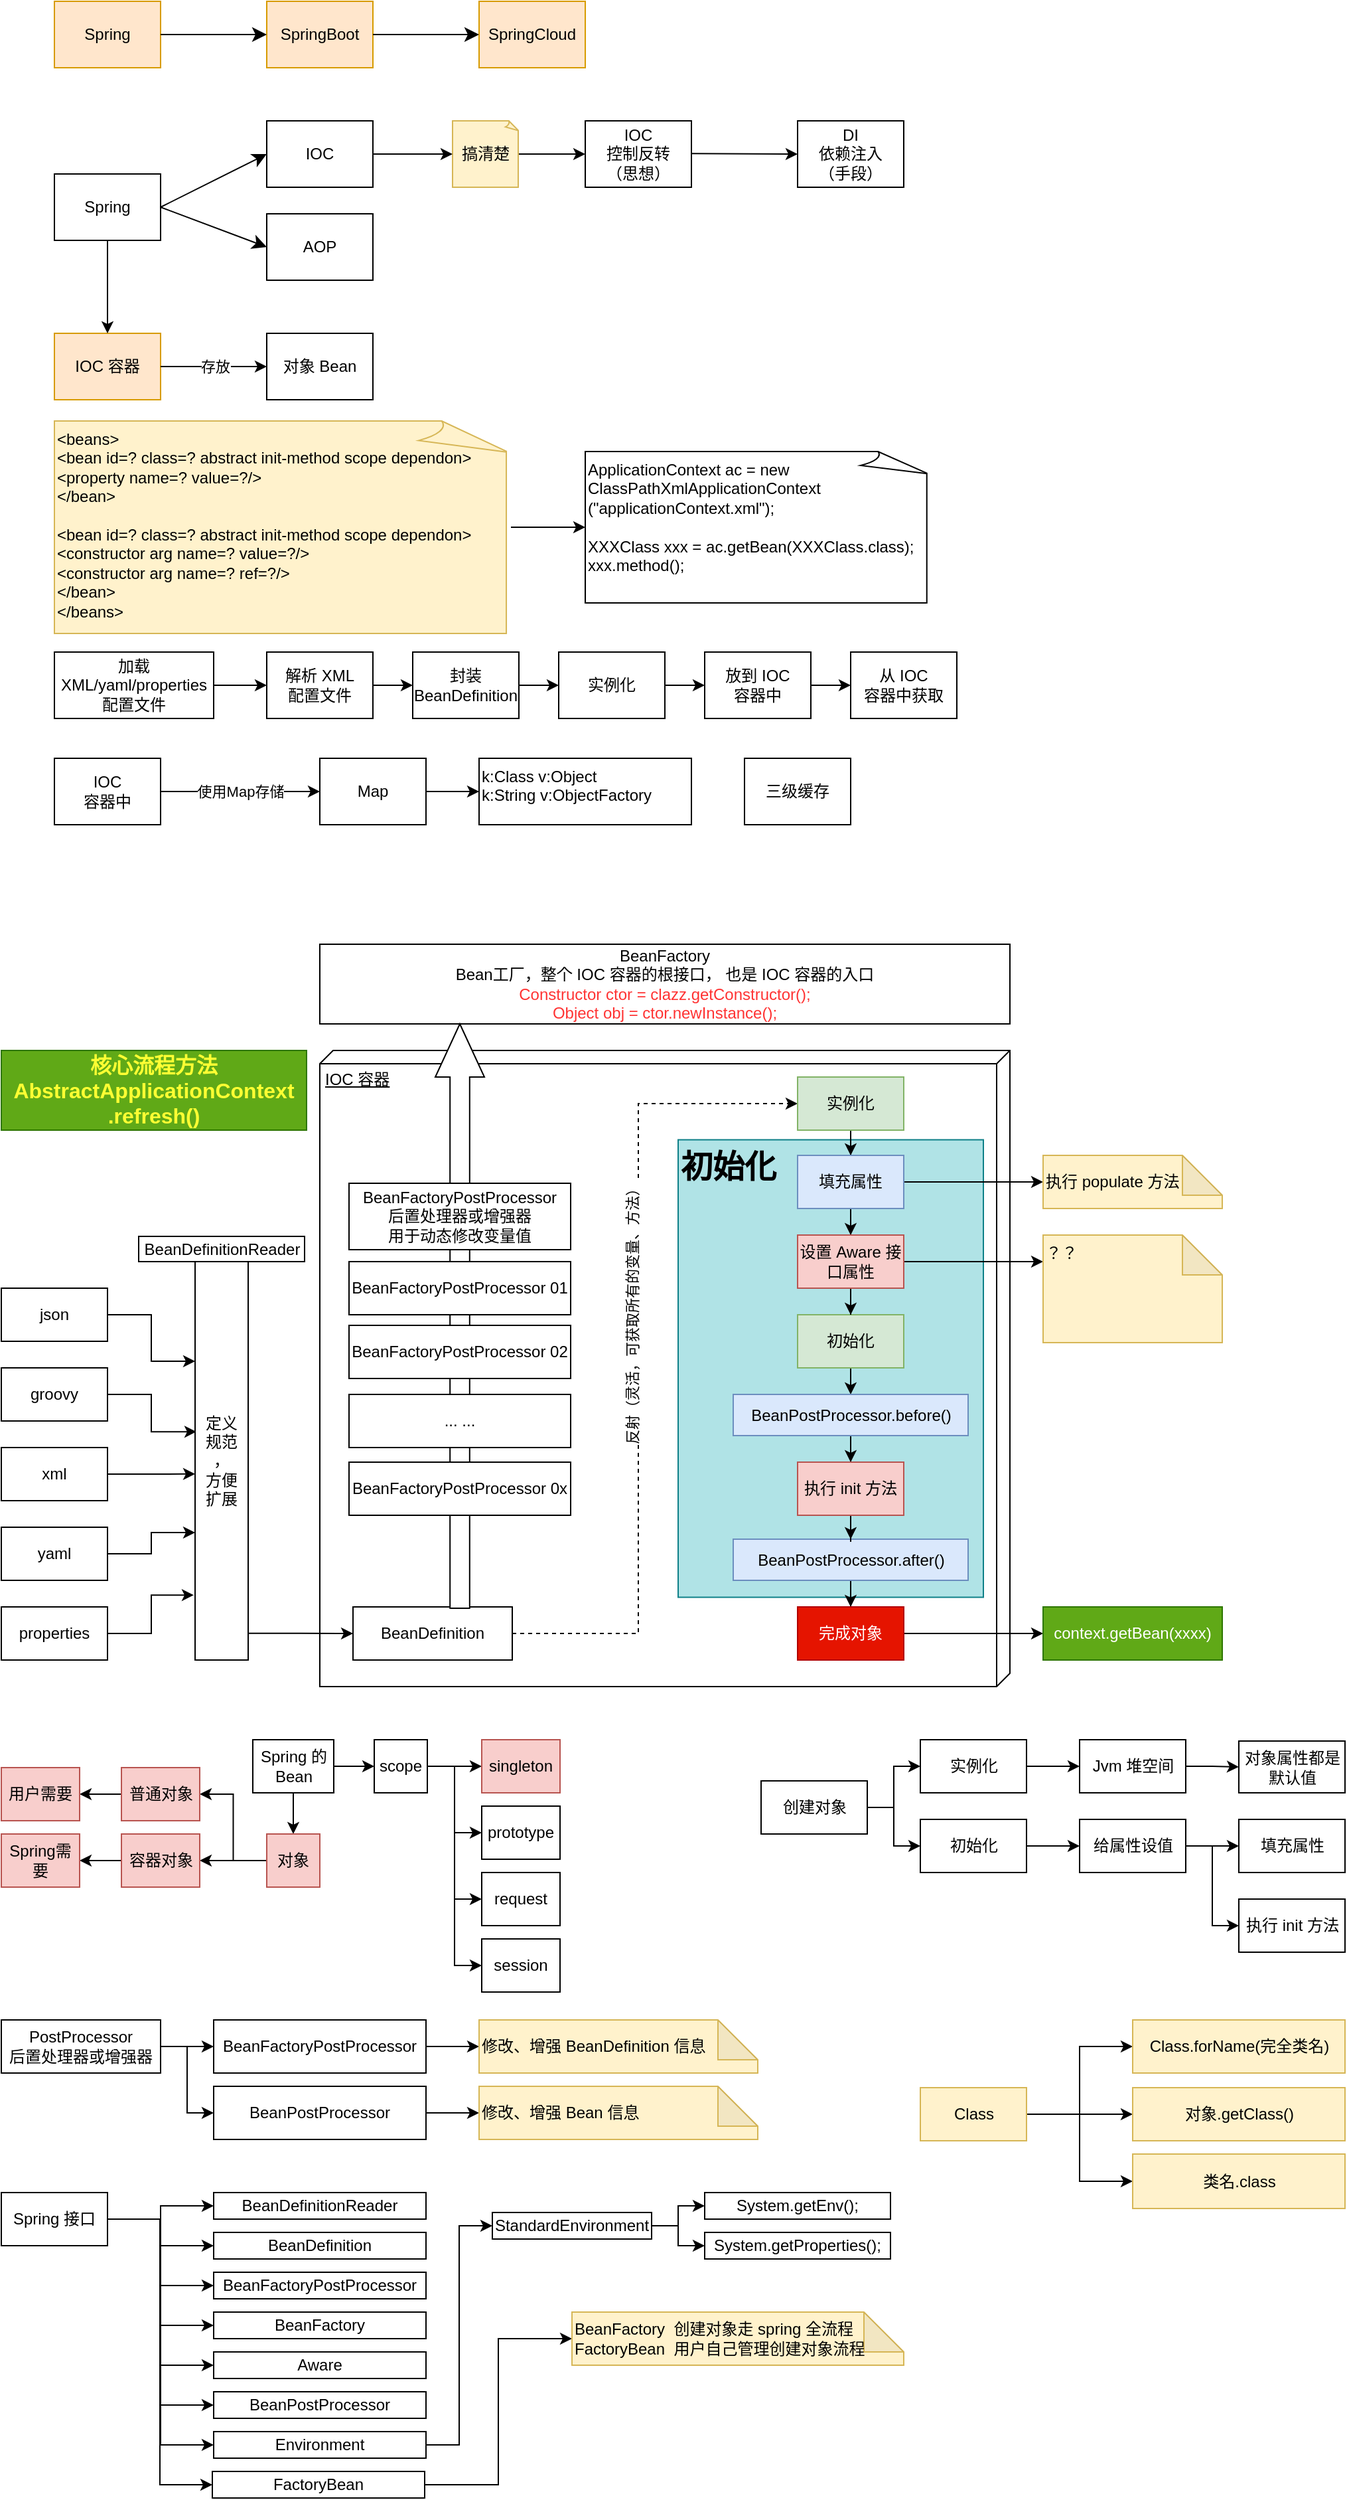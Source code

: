 <mxfile version="16.3.0" type="github">
  <diagram id="HKzlhbrPiAFsmXi92ig0" name="Page-1">
    <mxGraphModel dx="1422" dy="762" grid="1" gridSize="10" guides="1" tooltips="1" connect="1" arrows="1" fold="1" page="1" pageScale="1" pageWidth="2339" pageHeight="3300" math="0" shadow="0">
      <root>
        <mxCell id="0" />
        <mxCell id="1" parent="0" />
        <mxCell id="lsYUVaLgrjJjtuN-rIYH-25" value="IOC 容器" style="verticalAlign=top;align=left;spacingTop=8;spacingLeft=2;spacingRight=12;shape=cube;size=10;direction=south;fontStyle=4;html=1;" parent="1" vertex="1">
          <mxGeometry x="280" y="820" width="520" height="479" as="geometry" />
        </mxCell>
        <mxCell id="lsYUVaLgrjJjtuN-rIYH-116" value="&lt;font style=&quot;font-size: 24px&quot;&gt;&lt;b&gt;初始化&lt;/b&gt;&lt;/font&gt;" style="rounded=0;whiteSpace=wrap;html=1;fillColor=#b0e3e6;strokeColor=#0e8088;align=left;verticalAlign=top;" parent="1" vertex="1">
          <mxGeometry x="550" y="887.25" width="230" height="344.5" as="geometry" />
        </mxCell>
        <mxCell id="RXfSzlfH4fdoTzMu0uOB-1" value="Spring" style="rounded=0;whiteSpace=wrap;html=1;fillColor=#ffe6cc;strokeColor=#d79b00;" parent="1" vertex="1">
          <mxGeometry x="80" y="30" width="80" height="50" as="geometry" />
        </mxCell>
        <mxCell id="RXfSzlfH4fdoTzMu0uOB-2" value="SpringBoot" style="rounded=0;whiteSpace=wrap;html=1;fillColor=#ffe6cc;strokeColor=#d79b00;" parent="1" vertex="1">
          <mxGeometry x="240" y="30" width="80" height="50" as="geometry" />
        </mxCell>
        <mxCell id="RXfSzlfH4fdoTzMu0uOB-3" value="SpringCloud" style="rounded=0;whiteSpace=wrap;html=1;fillColor=#ffe6cc;strokeColor=#d79b00;" parent="1" vertex="1">
          <mxGeometry x="400" y="30" width="80" height="50" as="geometry" />
        </mxCell>
        <mxCell id="RXfSzlfH4fdoTzMu0uOB-5" value="" style="endArrow=classic;startArrow=none;endFill=1;startFill=0;endSize=8;html=1;verticalAlign=bottom;labelBackgroundColor=none;rounded=0;exitX=1;exitY=0.5;exitDx=0;exitDy=0;entryX=0;entryY=0.5;entryDx=0;entryDy=0;" parent="1" source="RXfSzlfH4fdoTzMu0uOB-1" target="RXfSzlfH4fdoTzMu0uOB-2" edge="1">
          <mxGeometry width="160" relative="1" as="geometry">
            <mxPoint x="350" y="30" as="sourcePoint" />
            <mxPoint x="510" y="30" as="targetPoint" />
          </mxGeometry>
        </mxCell>
        <mxCell id="RXfSzlfH4fdoTzMu0uOB-6" value="" style="endArrow=classic;startArrow=none;endFill=1;startFill=0;endSize=8;html=1;verticalAlign=bottom;labelBackgroundColor=none;rounded=0;exitX=1;exitY=0.5;exitDx=0;exitDy=0;entryX=0;entryY=0.5;entryDx=0;entryDy=0;" parent="1" source="RXfSzlfH4fdoTzMu0uOB-2" target="RXfSzlfH4fdoTzMu0uOB-3" edge="1">
          <mxGeometry width="160" relative="1" as="geometry">
            <mxPoint x="170" y="65" as="sourcePoint" />
            <mxPoint x="250" y="65" as="targetPoint" />
          </mxGeometry>
        </mxCell>
        <mxCell id="RXfSzlfH4fdoTzMu0uOB-7" value="Spring" style="rounded=0;whiteSpace=wrap;html=1;" parent="1" vertex="1">
          <mxGeometry x="80" y="160" width="80" height="50" as="geometry" />
        </mxCell>
        <mxCell id="RXfSzlfH4fdoTzMu0uOB-8" value="IOC" style="rounded=0;whiteSpace=wrap;html=1;" parent="1" vertex="1">
          <mxGeometry x="240" y="120" width="80" height="50" as="geometry" />
        </mxCell>
        <mxCell id="RXfSzlfH4fdoTzMu0uOB-9" value="AOP" style="rounded=0;whiteSpace=wrap;html=1;" parent="1" vertex="1">
          <mxGeometry x="240" y="190" width="80" height="50" as="geometry" />
        </mxCell>
        <mxCell id="RXfSzlfH4fdoTzMu0uOB-10" value="IOC&lt;br&gt;控制反转&lt;br&gt;（思想）" style="rounded=0;whiteSpace=wrap;html=1;" parent="1" vertex="1">
          <mxGeometry x="480" y="120" width="80" height="50" as="geometry" />
        </mxCell>
        <mxCell id="RXfSzlfH4fdoTzMu0uOB-11" value="DI&lt;br&gt;依赖注入&lt;br&gt;（手段）" style="rounded=0;whiteSpace=wrap;html=1;" parent="1" vertex="1">
          <mxGeometry x="640" y="120" width="80" height="50" as="geometry" />
        </mxCell>
        <mxCell id="RXfSzlfH4fdoTzMu0uOB-12" value="" style="endArrow=classic;startArrow=none;endFill=1;startFill=0;endSize=8;html=1;verticalAlign=bottom;labelBackgroundColor=none;rounded=0;entryX=0;entryY=0.5;entryDx=0;entryDy=0;exitX=1;exitY=0.5;exitDx=0;exitDy=0;" parent="1" source="RXfSzlfH4fdoTzMu0uOB-7" target="RXfSzlfH4fdoTzMu0uOB-8" edge="1">
          <mxGeometry width="160" relative="1" as="geometry">
            <mxPoint x="160" y="185" as="sourcePoint" />
            <mxPoint x="320" y="185" as="targetPoint" />
          </mxGeometry>
        </mxCell>
        <mxCell id="RXfSzlfH4fdoTzMu0uOB-13" value="" style="endArrow=classic;startArrow=none;endFill=1;startFill=0;endSize=8;html=1;verticalAlign=bottom;labelBackgroundColor=none;rounded=0;entryX=0;entryY=0.5;entryDx=0;entryDy=0;exitX=1;exitY=0.5;exitDx=0;exitDy=0;" parent="1" source="RXfSzlfH4fdoTzMu0uOB-7" target="RXfSzlfH4fdoTzMu0uOB-9" edge="1">
          <mxGeometry width="160" relative="1" as="geometry">
            <mxPoint x="170" y="195.0" as="sourcePoint" />
            <mxPoint x="250" y="155" as="targetPoint" />
          </mxGeometry>
        </mxCell>
        <mxCell id="RXfSzlfH4fdoTzMu0uOB-15" value="搞清楚" style="whiteSpace=wrap;html=1;shape=mxgraph.basic.document;fillColor=#fff2cc;strokeColor=#d6b656;" parent="1" vertex="1">
          <mxGeometry x="380" y="120" width="50" height="50" as="geometry" />
        </mxCell>
        <mxCell id="RXfSzlfH4fdoTzMu0uOB-18" value="" style="endArrow=classic;html=1;rounded=0;exitX=1;exitY=0.5;exitDx=0;exitDy=0;entryX=0;entryY=0.5;entryDx=0;entryDy=0;entryPerimeter=0;" parent="1" source="RXfSzlfH4fdoTzMu0uOB-8" target="RXfSzlfH4fdoTzMu0uOB-15" edge="1">
          <mxGeometry width="50" height="50" relative="1" as="geometry">
            <mxPoint x="370" y="260" as="sourcePoint" />
            <mxPoint x="420" y="210" as="targetPoint" />
          </mxGeometry>
        </mxCell>
        <mxCell id="RXfSzlfH4fdoTzMu0uOB-21" value="" style="endArrow=classic;html=1;rounded=0;exitX=1;exitY=0.5;exitDx=0;exitDy=0;entryX=0;entryY=0.5;entryDx=0;entryDy=0;exitPerimeter=0;" parent="1" source="RXfSzlfH4fdoTzMu0uOB-15" target="RXfSzlfH4fdoTzMu0uOB-10" edge="1">
          <mxGeometry width="50" height="50" relative="1" as="geometry">
            <mxPoint x="330" y="155" as="sourcePoint" />
            <mxPoint x="390" y="155" as="targetPoint" />
          </mxGeometry>
        </mxCell>
        <mxCell id="RXfSzlfH4fdoTzMu0uOB-22" value="" style="endArrow=classic;html=1;rounded=0;exitX=1;exitY=0.5;exitDx=0;exitDy=0;entryX=0;entryY=0.5;entryDx=0;entryDy=0;exitPerimeter=0;" parent="1" target="RXfSzlfH4fdoTzMu0uOB-11" edge="1">
          <mxGeometry width="50" height="50" relative="1" as="geometry">
            <mxPoint x="560" y="144.66" as="sourcePoint" />
            <mxPoint x="610" y="144.66" as="targetPoint" />
          </mxGeometry>
        </mxCell>
        <mxCell id="RXfSzlfH4fdoTzMu0uOB-23" value="IOC 容器" style="rounded=0;whiteSpace=wrap;html=1;fillColor=#ffe6cc;strokeColor=#d79b00;" parent="1" vertex="1">
          <mxGeometry x="80" y="280" width="80" height="50" as="geometry" />
        </mxCell>
        <mxCell id="RXfSzlfH4fdoTzMu0uOB-24" value="" style="endArrow=classic;html=1;rounded=0;exitX=0.5;exitY=1;exitDx=0;exitDy=0;" parent="1" source="RXfSzlfH4fdoTzMu0uOB-7" target="RXfSzlfH4fdoTzMu0uOB-23" edge="1">
          <mxGeometry width="50" height="50" relative="1" as="geometry">
            <mxPoint x="590" y="70" as="sourcePoint" />
            <mxPoint x="630" y="30" as="targetPoint" />
          </mxGeometry>
        </mxCell>
        <mxCell id="RXfSzlfH4fdoTzMu0uOB-25" value="对象 Bean" style="rounded=0;whiteSpace=wrap;html=1;" parent="1" vertex="1">
          <mxGeometry x="240" y="280" width="80" height="50" as="geometry" />
        </mxCell>
        <mxCell id="RXfSzlfH4fdoTzMu0uOB-26" value="" style="endArrow=classic;html=1;rounded=0;entryX=0;entryY=0.5;entryDx=0;entryDy=0;exitX=1;exitY=0.5;exitDx=0;exitDy=0;" parent="1" source="RXfSzlfH4fdoTzMu0uOB-23" target="RXfSzlfH4fdoTzMu0uOB-25" edge="1">
          <mxGeometry width="50" height="50" relative="1" as="geometry">
            <mxPoint x="160" y="310" as="sourcePoint" />
            <mxPoint x="200" y="270" as="targetPoint" />
          </mxGeometry>
        </mxCell>
        <mxCell id="RXfSzlfH4fdoTzMu0uOB-27" value="存放" style="edgeLabel;html=1;align=center;verticalAlign=middle;resizable=0;points=[];" parent="RXfSzlfH4fdoTzMu0uOB-26" vertex="1" connectable="0">
          <mxGeometry x="0.333" y="-2" relative="1" as="geometry">
            <mxPoint x="-13" y="-2" as="offset" />
          </mxGeometry>
        </mxCell>
        <mxCell id="lsYUVaLgrjJjtuN-rIYH-1" value="加载&lt;br&gt;XML/yaml/properties&lt;br&gt;配置文件" style="rounded=0;whiteSpace=wrap;html=1;" parent="1" vertex="1">
          <mxGeometry x="80" y="520" width="120" height="50" as="geometry" />
        </mxCell>
        <mxCell id="lsYUVaLgrjJjtuN-rIYH-2" value="解析 XML&lt;br&gt;配置文件" style="rounded=0;whiteSpace=wrap;html=1;" parent="1" vertex="1">
          <mxGeometry x="240" y="520" width="80" height="50" as="geometry" />
        </mxCell>
        <mxCell id="lsYUVaLgrjJjtuN-rIYH-3" value="封装&lt;br&gt;BeanDefinition" style="rounded=0;whiteSpace=wrap;html=1;" parent="1" vertex="1">
          <mxGeometry x="350" y="520" width="80" height="50" as="geometry" />
        </mxCell>
        <mxCell id="lsYUVaLgrjJjtuN-rIYH-4" value="实例化" style="rounded=0;whiteSpace=wrap;html=1;" parent="1" vertex="1">
          <mxGeometry x="460" y="520" width="80" height="50" as="geometry" />
        </mxCell>
        <mxCell id="lsYUVaLgrjJjtuN-rIYH-5" value="放到 IOC&lt;br&gt;容器中" style="rounded=0;whiteSpace=wrap;html=1;" parent="1" vertex="1">
          <mxGeometry x="570" y="520" width="80" height="50" as="geometry" />
        </mxCell>
        <mxCell id="lsYUVaLgrjJjtuN-rIYH-6" value="从 IOC&lt;br&gt;容器中获取" style="rounded=0;whiteSpace=wrap;html=1;" parent="1" vertex="1">
          <mxGeometry x="680" y="520" width="80" height="50" as="geometry" />
        </mxCell>
        <mxCell id="lsYUVaLgrjJjtuN-rIYH-7" value="" style="endArrow=classic;html=1;rounded=0;entryX=0;entryY=0.5;entryDx=0;entryDy=0;exitX=1;exitY=0.5;exitDx=0;exitDy=0;" parent="1" source="lsYUVaLgrjJjtuN-rIYH-5" target="lsYUVaLgrjJjtuN-rIYH-6" edge="1">
          <mxGeometry width="50" height="50" relative="1" as="geometry">
            <mxPoint x="50" y="210" as="sourcePoint" />
            <mxPoint x="90" y="170" as="targetPoint" />
          </mxGeometry>
        </mxCell>
        <mxCell id="lsYUVaLgrjJjtuN-rIYH-8" value="" style="endArrow=classic;html=1;rounded=0;entryX=0;entryY=0.5;entryDx=0;entryDy=0;exitX=1;exitY=0.5;exitDx=0;exitDy=0;" parent="1" source="lsYUVaLgrjJjtuN-rIYH-4" target="lsYUVaLgrjJjtuN-rIYH-5" edge="1">
          <mxGeometry width="50" height="50" relative="1" as="geometry">
            <mxPoint x="60" y="220" as="sourcePoint" />
            <mxPoint x="100" y="180" as="targetPoint" />
          </mxGeometry>
        </mxCell>
        <mxCell id="lsYUVaLgrjJjtuN-rIYH-9" value="" style="endArrow=classic;html=1;rounded=0;entryX=0;entryY=0.5;entryDx=0;entryDy=0;exitX=1;exitY=0.5;exitDx=0;exitDy=0;" parent="1" source="lsYUVaLgrjJjtuN-rIYH-3" target="lsYUVaLgrjJjtuN-rIYH-4" edge="1">
          <mxGeometry width="50" height="50" relative="1" as="geometry">
            <mxPoint x="70" y="230" as="sourcePoint" />
            <mxPoint x="110" y="190" as="targetPoint" />
          </mxGeometry>
        </mxCell>
        <mxCell id="lsYUVaLgrjJjtuN-rIYH-10" value="" style="endArrow=classic;html=1;rounded=0;exitX=1;exitY=0.5;exitDx=0;exitDy=0;entryX=0;entryY=0.5;entryDx=0;entryDy=0;" parent="1" source="lsYUVaLgrjJjtuN-rIYH-2" target="lsYUVaLgrjJjtuN-rIYH-3" edge="1">
          <mxGeometry width="50" height="50" relative="1" as="geometry">
            <mxPoint x="80" y="240" as="sourcePoint" />
            <mxPoint x="120" y="200" as="targetPoint" />
          </mxGeometry>
        </mxCell>
        <mxCell id="lsYUVaLgrjJjtuN-rIYH-11" value="" style="endArrow=classic;html=1;rounded=0;exitX=1;exitY=0.5;exitDx=0;exitDy=0;entryX=0;entryY=0.5;entryDx=0;entryDy=0;" parent="1" source="lsYUVaLgrjJjtuN-rIYH-1" target="lsYUVaLgrjJjtuN-rIYH-2" edge="1">
          <mxGeometry width="50" height="50" relative="1" as="geometry">
            <mxPoint x="90" y="250" as="sourcePoint" />
            <mxPoint x="130" y="210" as="targetPoint" />
          </mxGeometry>
        </mxCell>
        <mxCell id="lsYUVaLgrjJjtuN-rIYH-19" style="edgeStyle=orthogonalEdgeStyle;rounded=0;orthogonalLoop=1;jettySize=auto;html=1;entryX=0;entryY=0.5;entryDx=0;entryDy=0;endArrow=classic;endFill=1;" parent="1" source="lsYUVaLgrjJjtuN-rIYH-12" target="lsYUVaLgrjJjtuN-rIYH-18" edge="1">
          <mxGeometry relative="1" as="geometry" />
        </mxCell>
        <mxCell id="lsYUVaLgrjJjtuN-rIYH-21" value="使用Map存储" style="edgeLabel;html=1;align=center;verticalAlign=middle;resizable=0;points=[];" parent="lsYUVaLgrjJjtuN-rIYH-19" vertex="1" connectable="0">
          <mxGeometry x="0.317" y="-2" relative="1" as="geometry">
            <mxPoint x="-19" y="-2" as="offset" />
          </mxGeometry>
        </mxCell>
        <mxCell id="lsYUVaLgrjJjtuN-rIYH-12" value="IOC&lt;br&gt;容器中" style="rounded=0;whiteSpace=wrap;html=1;" parent="1" vertex="1">
          <mxGeometry x="80" y="600" width="80" height="50" as="geometry" />
        </mxCell>
        <mxCell id="lsYUVaLgrjJjtuN-rIYH-17" style="edgeStyle=orthogonalEdgeStyle;rounded=0;orthogonalLoop=1;jettySize=auto;html=1;entryX=0;entryY=0.5;entryDx=0;entryDy=0;entryPerimeter=0;endArrow=classic;endFill=1;" parent="1" source="lsYUVaLgrjJjtuN-rIYH-13" target="lsYUVaLgrjJjtuN-rIYH-16" edge="1">
          <mxGeometry relative="1" as="geometry" />
        </mxCell>
        <mxCell id="lsYUVaLgrjJjtuN-rIYH-13" value="&amp;lt;beans&amp;gt;&lt;br&gt;&amp;lt;bean id=? class=? abstract init-method scope dependon&amp;gt;&lt;br&gt;&amp;lt;property name=? value=?/&amp;gt;&lt;br&gt;&amp;lt;/bean&amp;gt;&lt;br&gt;&lt;br&gt;&amp;lt;bean id=? class=? abstract init-method scope dependon&amp;gt;&lt;br&gt;&amp;lt;constructor arg name=? value=?/&amp;gt;&lt;br&gt;&amp;lt;constructor arg name=? ref=?/&amp;gt;&lt;br&gt;&amp;lt;/bean&amp;gt;&lt;br&gt;&amp;lt;/beans&amp;gt;" style="whiteSpace=wrap;html=1;shape=mxgraph.basic.document;fillColor=#fff2cc;strokeColor=#d6b656;align=left;rotation=0;verticalAlign=top;" parent="1" vertex="1">
          <mxGeometry x="80" y="346" width="344" height="160" as="geometry" />
        </mxCell>
        <mxCell id="lsYUVaLgrjJjtuN-rIYH-16" value="ApplicationContext ac = new ClassPathXmlApplicationContext&lt;br&gt;(&quot;applicationContext.xml&quot;);&lt;br&gt;&lt;br&gt;XXXClass xxx = ac.getBean(XXXClass.class);&lt;br&gt;xxx.method();" style="whiteSpace=wrap;html=1;shape=mxgraph.basic.document;align=left;rotation=0;verticalAlign=top;" parent="1" vertex="1">
          <mxGeometry x="480" y="369" width="260" height="114" as="geometry" />
        </mxCell>
        <mxCell id="lsYUVaLgrjJjtuN-rIYH-23" style="edgeStyle=orthogonalEdgeStyle;rounded=0;orthogonalLoop=1;jettySize=auto;html=1;entryX=0;entryY=0.5;entryDx=0;entryDy=0;endArrow=classic;endFill=1;" parent="1" source="lsYUVaLgrjJjtuN-rIYH-18" target="lsYUVaLgrjJjtuN-rIYH-22" edge="1">
          <mxGeometry relative="1" as="geometry" />
        </mxCell>
        <mxCell id="lsYUVaLgrjJjtuN-rIYH-18" value="Map" style="rounded=0;whiteSpace=wrap;html=1;" parent="1" vertex="1">
          <mxGeometry x="280" y="600" width="80" height="50" as="geometry" />
        </mxCell>
        <mxCell id="lsYUVaLgrjJjtuN-rIYH-22" value="k:Class v:Object&lt;br&gt;k:String v:ObjectFactory" style="rounded=0;whiteSpace=wrap;html=1;align=left;verticalAlign=top;" parent="1" vertex="1">
          <mxGeometry x="400" y="600" width="160" height="50" as="geometry" />
        </mxCell>
        <mxCell id="lsYUVaLgrjJjtuN-rIYH-24" value="三级缓存" style="rounded=0;whiteSpace=wrap;html=1;" parent="1" vertex="1">
          <mxGeometry x="600" y="600" width="80" height="50" as="geometry" />
        </mxCell>
        <mxCell id="lsYUVaLgrjJjtuN-rIYH-35" style="edgeStyle=orthogonalEdgeStyle;rounded=0;orthogonalLoop=1;jettySize=auto;html=1;endArrow=classic;endFill=1;entryX=0.025;entryY=0.427;entryDx=0;entryDy=0;entryPerimeter=0;" parent="1" source="lsYUVaLgrjJjtuN-rIYH-26" target="lsYUVaLgrjJjtuN-rIYH-31" edge="1">
          <mxGeometry relative="1" as="geometry" />
        </mxCell>
        <mxCell id="lsYUVaLgrjJjtuN-rIYH-26" value="groovy" style="rounded=0;whiteSpace=wrap;html=1;" parent="1" vertex="1">
          <mxGeometry x="40" y="1059" width="80" height="40" as="geometry" />
        </mxCell>
        <mxCell id="lsYUVaLgrjJjtuN-rIYH-34" style="edgeStyle=orthogonalEdgeStyle;rounded=0;orthogonalLoop=1;jettySize=auto;html=1;entryX=0;entryY=0.533;entryDx=0;entryDy=0;entryPerimeter=0;endArrow=classic;endFill=1;" parent="1" source="lsYUVaLgrjJjtuN-rIYH-27" target="lsYUVaLgrjJjtuN-rIYH-31" edge="1">
          <mxGeometry relative="1" as="geometry" />
        </mxCell>
        <mxCell id="lsYUVaLgrjJjtuN-rIYH-27" value="xml" style="rounded=0;whiteSpace=wrap;html=1;" parent="1" vertex="1">
          <mxGeometry x="40" y="1119" width="80" height="40" as="geometry" />
        </mxCell>
        <mxCell id="lsYUVaLgrjJjtuN-rIYH-32" style="edgeStyle=orthogonalEdgeStyle;rounded=0;orthogonalLoop=1;jettySize=auto;html=1;entryX=0;entryY=0.68;entryDx=0;entryDy=0;endArrow=classic;endFill=1;entryPerimeter=0;" parent="1" source="lsYUVaLgrjJjtuN-rIYH-28" target="lsYUVaLgrjJjtuN-rIYH-31" edge="1">
          <mxGeometry relative="1" as="geometry" />
        </mxCell>
        <mxCell id="lsYUVaLgrjJjtuN-rIYH-28" value="yaml" style="rounded=0;whiteSpace=wrap;html=1;" parent="1" vertex="1">
          <mxGeometry x="40" y="1179" width="80" height="40" as="geometry" />
        </mxCell>
        <mxCell id="lsYUVaLgrjJjtuN-rIYH-33" style="edgeStyle=orthogonalEdgeStyle;rounded=0;orthogonalLoop=1;jettySize=auto;html=1;entryX=-0.025;entryY=0.837;entryDx=0;entryDy=0;endArrow=classic;endFill=1;entryPerimeter=0;" parent="1" source="lsYUVaLgrjJjtuN-rIYH-29" target="lsYUVaLgrjJjtuN-rIYH-31" edge="1">
          <mxGeometry relative="1" as="geometry" />
        </mxCell>
        <mxCell id="lsYUVaLgrjJjtuN-rIYH-29" value="properties" style="rounded=0;whiteSpace=wrap;html=1;" parent="1" vertex="1">
          <mxGeometry x="40" y="1239" width="80" height="40" as="geometry" />
        </mxCell>
        <mxCell id="lsYUVaLgrjJjtuN-rIYH-36" style="edgeStyle=orthogonalEdgeStyle;rounded=0;orthogonalLoop=1;jettySize=auto;html=1;endArrow=classic;endFill=1;entryX=0;entryY=0.25;entryDx=0;entryDy=0;" parent="1" source="lsYUVaLgrjJjtuN-rIYH-30" target="lsYUVaLgrjJjtuN-rIYH-31" edge="1">
          <mxGeometry relative="1" as="geometry" />
        </mxCell>
        <mxCell id="lsYUVaLgrjJjtuN-rIYH-30" value="json" style="rounded=0;whiteSpace=wrap;html=1;" parent="1" vertex="1">
          <mxGeometry x="40" y="999" width="80" height="40" as="geometry" />
        </mxCell>
        <mxCell id="lsYUVaLgrjJjtuN-rIYH-40" style="edgeStyle=orthogonalEdgeStyle;rounded=0;orthogonalLoop=1;jettySize=auto;html=1;entryX=0;entryY=0.5;entryDx=0;entryDy=0;endArrow=classic;endFill=1;exitX=0.975;exitY=0.933;exitDx=0;exitDy=0;exitPerimeter=0;" parent="1" source="lsYUVaLgrjJjtuN-rIYH-31" target="lsYUVaLgrjJjtuN-rIYH-38" edge="1">
          <mxGeometry relative="1" as="geometry" />
        </mxCell>
        <mxCell id="lsYUVaLgrjJjtuN-rIYH-31" value="定义&lt;br&gt;规范&lt;br&gt;，&lt;br&gt;方便&lt;br&gt;扩展" style="rounded=0;whiteSpace=wrap;html=1;" parent="1" vertex="1">
          <mxGeometry x="186" y="979" width="40" height="300" as="geometry" />
        </mxCell>
        <mxCell id="lsYUVaLgrjJjtuN-rIYH-42" style="edgeStyle=orthogonalEdgeStyle;rounded=0;orthogonalLoop=1;jettySize=auto;html=1;endArrow=classic;endFill=1;entryX=0;entryY=0.5;entryDx=0;entryDy=0;dashed=1;" parent="1" source="lsYUVaLgrjJjtuN-rIYH-38" target="lsYUVaLgrjJjtuN-rIYH-41" edge="1">
          <mxGeometry relative="1" as="geometry">
            <Array as="points">
              <mxPoint x="520" y="1259" />
              <mxPoint x="520" y="860" />
            </Array>
          </mxGeometry>
        </mxCell>
        <mxCell id="lsYUVaLgrjJjtuN-rIYH-43" value="反射（灵活，可获取所有的变量、方法）" style="edgeLabel;html=1;align=center;verticalAlign=middle;resizable=0;points=[];horizontal=0;" parent="lsYUVaLgrjJjtuN-rIYH-42" vertex="1" connectable="0">
          <mxGeometry x="0.218" y="1" relative="1" as="geometry">
            <mxPoint x="-4" y="38" as="offset" />
          </mxGeometry>
        </mxCell>
        <mxCell id="lsYUVaLgrjJjtuN-rIYH-38" value="BeanDefinition" style="rounded=0;whiteSpace=wrap;html=1;" parent="1" vertex="1">
          <mxGeometry x="305" y="1239" width="120" height="40" as="geometry" />
        </mxCell>
        <mxCell id="lsYUVaLgrjJjtuN-rIYH-49" style="edgeStyle=orthogonalEdgeStyle;rounded=0;orthogonalLoop=1;jettySize=auto;html=1;endArrow=classic;endFill=1;" parent="1" source="lsYUVaLgrjJjtuN-rIYH-39" target="lsYUVaLgrjJjtuN-rIYH-44" edge="1">
          <mxGeometry relative="1" as="geometry" />
        </mxCell>
        <mxCell id="lsYUVaLgrjJjtuN-rIYH-120" style="edgeStyle=orthogonalEdgeStyle;rounded=0;orthogonalLoop=1;jettySize=auto;html=1;entryX=0.5;entryY=0;entryDx=0;entryDy=0;fontSize=24;fontColor=#FF3333;endArrow=classic;endFill=1;" parent="1" source="lsYUVaLgrjJjtuN-rIYH-39" target="lsYUVaLgrjJjtuN-rIYH-117" edge="1">
          <mxGeometry relative="1" as="geometry" />
        </mxCell>
        <mxCell id="lsYUVaLgrjJjtuN-rIYH-39" value="Spring 的 Bean" style="rounded=0;whiteSpace=wrap;html=1;" parent="1" vertex="1">
          <mxGeometry x="229.5" y="1339" width="61" height="40" as="geometry" />
        </mxCell>
        <mxCell id="lsYUVaLgrjJjtuN-rIYH-98" style="edgeStyle=orthogonalEdgeStyle;rounded=0;orthogonalLoop=1;jettySize=auto;html=1;fontColor=#FF3333;endArrow=classic;endFill=1;" parent="1" source="lsYUVaLgrjJjtuN-rIYH-41" target="lsYUVaLgrjJjtuN-rIYH-95" edge="1">
          <mxGeometry relative="1" as="geometry" />
        </mxCell>
        <mxCell id="lsYUVaLgrjJjtuN-rIYH-41" value="实例化" style="rounded=0;whiteSpace=wrap;html=1;fillColor=#d5e8d4;strokeColor=#82b366;" parent="1" vertex="1">
          <mxGeometry x="640" y="840" width="80" height="40" as="geometry" />
        </mxCell>
        <mxCell id="lsYUVaLgrjJjtuN-rIYH-50" style="edgeStyle=orthogonalEdgeStyle;rounded=0;orthogonalLoop=1;jettySize=auto;html=1;entryX=0;entryY=0.5;entryDx=0;entryDy=0;endArrow=classic;endFill=1;" parent="1" source="lsYUVaLgrjJjtuN-rIYH-44" target="lsYUVaLgrjJjtuN-rIYH-45" edge="1">
          <mxGeometry relative="1" as="geometry" />
        </mxCell>
        <mxCell id="lsYUVaLgrjJjtuN-rIYH-51" style="edgeStyle=orthogonalEdgeStyle;rounded=0;orthogonalLoop=1;jettySize=auto;html=1;entryX=0;entryY=0.5;entryDx=0;entryDy=0;endArrow=classic;endFill=1;" parent="1" source="lsYUVaLgrjJjtuN-rIYH-44" target="lsYUVaLgrjJjtuN-rIYH-46" edge="1">
          <mxGeometry relative="1" as="geometry" />
        </mxCell>
        <mxCell id="lsYUVaLgrjJjtuN-rIYH-52" style="edgeStyle=orthogonalEdgeStyle;rounded=0;orthogonalLoop=1;jettySize=auto;html=1;entryX=0;entryY=0.5;entryDx=0;entryDy=0;endArrow=classic;endFill=1;" parent="1" source="lsYUVaLgrjJjtuN-rIYH-44" target="lsYUVaLgrjJjtuN-rIYH-47" edge="1">
          <mxGeometry relative="1" as="geometry" />
        </mxCell>
        <mxCell id="lsYUVaLgrjJjtuN-rIYH-53" style="edgeStyle=orthogonalEdgeStyle;rounded=0;orthogonalLoop=1;jettySize=auto;html=1;entryX=0;entryY=0.5;entryDx=0;entryDy=0;endArrow=classic;endFill=1;" parent="1" source="lsYUVaLgrjJjtuN-rIYH-44" target="lsYUVaLgrjJjtuN-rIYH-48" edge="1">
          <mxGeometry relative="1" as="geometry" />
        </mxCell>
        <mxCell id="lsYUVaLgrjJjtuN-rIYH-44" value="scope" style="rounded=0;whiteSpace=wrap;html=1;" parent="1" vertex="1">
          <mxGeometry x="321" y="1339" width="40" height="40" as="geometry" />
        </mxCell>
        <mxCell id="lsYUVaLgrjJjtuN-rIYH-45" value="singleton" style="rounded=0;whiteSpace=wrap;html=1;fillColor=#f8cecc;strokeColor=#b85450;" parent="1" vertex="1">
          <mxGeometry x="402" y="1339" width="59" height="40" as="geometry" />
        </mxCell>
        <mxCell id="lsYUVaLgrjJjtuN-rIYH-46" value="prototype" style="rounded=0;whiteSpace=wrap;html=1;" parent="1" vertex="1">
          <mxGeometry x="402" y="1389" width="59" height="40" as="geometry" />
        </mxCell>
        <mxCell id="lsYUVaLgrjJjtuN-rIYH-47" value="request" style="rounded=0;whiteSpace=wrap;html=1;" parent="1" vertex="1">
          <mxGeometry x="402" y="1439" width="59" height="40" as="geometry" />
        </mxCell>
        <mxCell id="lsYUVaLgrjJjtuN-rIYH-48" value="session" style="rounded=0;whiteSpace=wrap;html=1;" parent="1" vertex="1">
          <mxGeometry x="402" y="1489" width="59" height="40" as="geometry" />
        </mxCell>
        <mxCell id="lsYUVaLgrjJjtuN-rIYH-58" style="edgeStyle=orthogonalEdgeStyle;rounded=0;orthogonalLoop=1;jettySize=auto;html=1;entryX=0;entryY=0.5;entryDx=0;entryDy=0;endArrow=classic;endFill=1;" parent="1" source="lsYUVaLgrjJjtuN-rIYH-54" target="lsYUVaLgrjJjtuN-rIYH-55" edge="1">
          <mxGeometry relative="1" as="geometry" />
        </mxCell>
        <mxCell id="lsYUVaLgrjJjtuN-rIYH-59" style="edgeStyle=orthogonalEdgeStyle;rounded=0;orthogonalLoop=1;jettySize=auto;html=1;entryX=0;entryY=0.5;entryDx=0;entryDy=0;endArrow=classic;endFill=1;" parent="1" source="lsYUVaLgrjJjtuN-rIYH-54" target="lsYUVaLgrjJjtuN-rIYH-56" edge="1">
          <mxGeometry relative="1" as="geometry" />
        </mxCell>
        <mxCell id="lsYUVaLgrjJjtuN-rIYH-60" style="edgeStyle=orthogonalEdgeStyle;rounded=0;orthogonalLoop=1;jettySize=auto;html=1;entryX=0;entryY=0.5;entryDx=0;entryDy=0;endArrow=classic;endFill=1;" parent="1" source="lsYUVaLgrjJjtuN-rIYH-54" target="lsYUVaLgrjJjtuN-rIYH-57" edge="1">
          <mxGeometry relative="1" as="geometry" />
        </mxCell>
        <mxCell id="lsYUVaLgrjJjtuN-rIYH-54" value="Class" style="rounded=0;whiteSpace=wrap;html=1;fillColor=#fff2cc;strokeColor=#d6b656;" parent="1" vertex="1">
          <mxGeometry x="732.5" y="1601" width="80" height="40" as="geometry" />
        </mxCell>
        <mxCell id="lsYUVaLgrjJjtuN-rIYH-55" value="Class.forName(完全类名)" style="rounded=0;whiteSpace=wrap;html=1;fillColor=#fff2cc;strokeColor=#d6b656;" parent="1" vertex="1">
          <mxGeometry x="892.5" y="1550" width="160" height="40" as="geometry" />
        </mxCell>
        <mxCell id="lsYUVaLgrjJjtuN-rIYH-56" value="对象.getClass()" style="rounded=0;whiteSpace=wrap;html=1;fillColor=#fff2cc;strokeColor=#d6b656;" parent="1" vertex="1">
          <mxGeometry x="892.5" y="1601" width="160" height="40" as="geometry" />
        </mxCell>
        <mxCell id="lsYUVaLgrjJjtuN-rIYH-57" value="类名.class" style="rounded=0;whiteSpace=wrap;html=1;fillColor=#fff2cc;strokeColor=#d6b656;" parent="1" vertex="1">
          <mxGeometry x="892.5" y="1651" width="160" height="41" as="geometry" />
        </mxCell>
        <mxCell id="lsYUVaLgrjJjtuN-rIYH-61" value="BeanFactory&lt;br&gt;Bean工厂，整个&amp;nbsp;IOC&amp;nbsp;容器的根接口， 也是 IOC 容器的入口&lt;br&gt;&lt;font color=&quot;#ff3333&quot;&gt;Constructor ctor = clazz.getConstructor();&lt;br&gt;Object obj = ctor.newInstance();&lt;/font&gt;" style="rounded=0;whiteSpace=wrap;html=1;" parent="1" vertex="1">
          <mxGeometry x="280" y="740" width="520" height="60" as="geometry" />
        </mxCell>
        <mxCell id="lsYUVaLgrjJjtuN-rIYH-62" value="" style="html=1;shadow=0;dashed=0;align=center;verticalAlign=middle;shape=mxgraph.arrows2.arrow;dy=0.6;dx=40;direction=north;notch=0;fontColor=#FF3333;" parent="1" vertex="1">
          <mxGeometry x="367" y="800" width="37" height="440" as="geometry" />
        </mxCell>
        <mxCell id="lsYUVaLgrjJjtuN-rIYH-63" value="BeanFactoryPostProcessor&lt;br&gt;后置处理器或增强器&lt;br&gt;用于动态修改变量值" style="rounded=0;whiteSpace=wrap;html=1;" parent="1" vertex="1">
          <mxGeometry x="302" y="920" width="167" height="50" as="geometry" />
        </mxCell>
        <mxCell id="lsYUVaLgrjJjtuN-rIYH-67" style="edgeStyle=orthogonalEdgeStyle;rounded=0;orthogonalLoop=1;jettySize=auto;html=1;entryX=0;entryY=0.5;entryDx=0;entryDy=0;fontColor=#FF3333;endArrow=classic;endFill=1;" parent="1" source="lsYUVaLgrjJjtuN-rIYH-64" target="lsYUVaLgrjJjtuN-rIYH-65" edge="1">
          <mxGeometry relative="1" as="geometry" />
        </mxCell>
        <mxCell id="lsYUVaLgrjJjtuN-rIYH-68" style="edgeStyle=orthogonalEdgeStyle;rounded=0;orthogonalLoop=1;jettySize=auto;html=1;entryX=0;entryY=0.5;entryDx=0;entryDy=0;fontColor=#FF3333;endArrow=classic;endFill=1;" parent="1" source="lsYUVaLgrjJjtuN-rIYH-64" target="lsYUVaLgrjJjtuN-rIYH-66" edge="1">
          <mxGeometry relative="1" as="geometry" />
        </mxCell>
        <mxCell id="lsYUVaLgrjJjtuN-rIYH-64" value="PostProcessor&lt;br&gt;后置处理器或增强器" style="rounded=0;whiteSpace=wrap;html=1;" parent="1" vertex="1">
          <mxGeometry x="40" y="1550" width="120" height="40" as="geometry" />
        </mxCell>
        <mxCell id="lsYUVaLgrjJjtuN-rIYH-72" style="edgeStyle=orthogonalEdgeStyle;rounded=0;orthogonalLoop=1;jettySize=auto;html=1;entryX=0;entryY=0.5;entryDx=0;entryDy=0;entryPerimeter=0;fontColor=#FF3333;endArrow=classic;endFill=1;" parent="1" source="lsYUVaLgrjJjtuN-rIYH-65" target="lsYUVaLgrjJjtuN-rIYH-69" edge="1">
          <mxGeometry relative="1" as="geometry" />
        </mxCell>
        <mxCell id="lsYUVaLgrjJjtuN-rIYH-65" value="BeanFactoryPostProcessor" style="rounded=0;whiteSpace=wrap;html=1;" parent="1" vertex="1">
          <mxGeometry x="200" y="1550" width="160" height="40" as="geometry" />
        </mxCell>
        <mxCell id="lsYUVaLgrjJjtuN-rIYH-74" style="edgeStyle=orthogonalEdgeStyle;rounded=0;orthogonalLoop=1;jettySize=auto;html=1;entryX=0;entryY=0.5;entryDx=0;entryDy=0;entryPerimeter=0;fontColor=#FF3333;endArrow=classic;endFill=1;" parent="1" source="lsYUVaLgrjJjtuN-rIYH-66" target="lsYUVaLgrjJjtuN-rIYH-73" edge="1">
          <mxGeometry relative="1" as="geometry" />
        </mxCell>
        <mxCell id="lsYUVaLgrjJjtuN-rIYH-66" value="BeanPostProcessor" style="rounded=0;whiteSpace=wrap;html=1;" parent="1" vertex="1">
          <mxGeometry x="200" y="1600" width="160" height="40" as="geometry" />
        </mxCell>
        <mxCell id="lsYUVaLgrjJjtuN-rIYH-69" value="修改、增强 BeanDefinition 信息" style="shape=note;whiteSpace=wrap;html=1;backgroundOutline=1;darkOpacity=0.05;fillColor=#fff2cc;strokeColor=#d6b656;align=left;" parent="1" vertex="1">
          <mxGeometry x="400" y="1550" width="210" height="40" as="geometry" />
        </mxCell>
        <mxCell id="lsYUVaLgrjJjtuN-rIYH-73" value="修改、增强 Bean 信息" style="shape=note;whiteSpace=wrap;html=1;backgroundOutline=1;darkOpacity=0.05;fillColor=#fff2cc;strokeColor=#d6b656;align=left;" parent="1" vertex="1">
          <mxGeometry x="400" y="1600" width="210" height="40" as="geometry" />
        </mxCell>
        <mxCell id="lsYUVaLgrjJjtuN-rIYH-75" value="BeanFactoryPostProcessor 01" style="rounded=0;whiteSpace=wrap;html=1;" parent="1" vertex="1">
          <mxGeometry x="302" y="979" width="167" height="40" as="geometry" />
        </mxCell>
        <mxCell id="lsYUVaLgrjJjtuN-rIYH-76" value="BeanFactoryPostProcessor 02" style="rounded=0;whiteSpace=wrap;html=1;" parent="1" vertex="1">
          <mxGeometry x="302" y="1027" width="167" height="40" as="geometry" />
        </mxCell>
        <mxCell id="lsYUVaLgrjJjtuN-rIYH-77" value="BeanFactoryPostProcessor 0x" style="rounded=0;whiteSpace=wrap;html=1;" parent="1" vertex="1">
          <mxGeometry x="302" y="1130" width="167" height="40" as="geometry" />
        </mxCell>
        <mxCell id="lsYUVaLgrjJjtuN-rIYH-78" value="... ..." style="rounded=0;whiteSpace=wrap;html=1;" parent="1" vertex="1">
          <mxGeometry x="302" y="1079" width="167" height="40" as="geometry" />
        </mxCell>
        <mxCell id="lsYUVaLgrjJjtuN-rIYH-86" style="edgeStyle=orthogonalEdgeStyle;rounded=0;orthogonalLoop=1;jettySize=auto;html=1;entryX=0;entryY=0.5;entryDx=0;entryDy=0;fontColor=#FF3333;endArrow=classic;endFill=1;" parent="1" source="lsYUVaLgrjJjtuN-rIYH-79" target="lsYUVaLgrjJjtuN-rIYH-81" edge="1">
          <mxGeometry relative="1" as="geometry" />
        </mxCell>
        <mxCell id="lsYUVaLgrjJjtuN-rIYH-79" value="实例化" style="rounded=0;whiteSpace=wrap;html=1;" parent="1" vertex="1">
          <mxGeometry x="732.5" y="1339" width="80" height="40" as="geometry" />
        </mxCell>
        <mxCell id="lsYUVaLgrjJjtuN-rIYH-88" style="edgeStyle=orthogonalEdgeStyle;rounded=0;orthogonalLoop=1;jettySize=auto;html=1;entryX=0;entryY=0.5;entryDx=0;entryDy=0;fontColor=#FF3333;endArrow=classic;endFill=1;" parent="1" source="lsYUVaLgrjJjtuN-rIYH-80" target="lsYUVaLgrjJjtuN-rIYH-83" edge="1">
          <mxGeometry relative="1" as="geometry" />
        </mxCell>
        <mxCell id="lsYUVaLgrjJjtuN-rIYH-80" value="初始化" style="rounded=0;whiteSpace=wrap;html=1;" parent="1" vertex="1">
          <mxGeometry x="732.5" y="1399" width="80" height="40" as="geometry" />
        </mxCell>
        <mxCell id="lsYUVaLgrjJjtuN-rIYH-87" style="edgeStyle=orthogonalEdgeStyle;rounded=0;orthogonalLoop=1;jettySize=auto;html=1;entryX=0;entryY=0.5;entryDx=0;entryDy=0;fontColor=#FF3333;endArrow=classic;endFill=1;" parent="1" source="lsYUVaLgrjJjtuN-rIYH-81" target="lsYUVaLgrjJjtuN-rIYH-82" edge="1">
          <mxGeometry relative="1" as="geometry" />
        </mxCell>
        <mxCell id="lsYUVaLgrjJjtuN-rIYH-81" value="Jvm 堆空间" style="rounded=0;whiteSpace=wrap;html=1;" parent="1" vertex="1">
          <mxGeometry x="852.5" y="1339" width="80" height="40" as="geometry" />
        </mxCell>
        <mxCell id="lsYUVaLgrjJjtuN-rIYH-82" value="对象属性都是默认值" style="rounded=0;whiteSpace=wrap;html=1;" parent="1" vertex="1">
          <mxGeometry x="972.5" y="1340" width="80" height="39" as="geometry" />
        </mxCell>
        <mxCell id="lsYUVaLgrjJjtuN-rIYH-89" style="edgeStyle=orthogonalEdgeStyle;rounded=0;orthogonalLoop=1;jettySize=auto;html=1;entryX=0;entryY=0.5;entryDx=0;entryDy=0;fontColor=#FF3333;endArrow=classic;endFill=1;" parent="1" source="lsYUVaLgrjJjtuN-rIYH-83" target="lsYUVaLgrjJjtuN-rIYH-84" edge="1">
          <mxGeometry relative="1" as="geometry" />
        </mxCell>
        <mxCell id="lsYUVaLgrjJjtuN-rIYH-90" style="edgeStyle=orthogonalEdgeStyle;rounded=0;orthogonalLoop=1;jettySize=auto;html=1;entryX=0;entryY=0.5;entryDx=0;entryDy=0;fontColor=#FF3333;endArrow=classic;endFill=1;" parent="1" source="lsYUVaLgrjJjtuN-rIYH-83" target="lsYUVaLgrjJjtuN-rIYH-85" edge="1">
          <mxGeometry relative="1" as="geometry" />
        </mxCell>
        <mxCell id="lsYUVaLgrjJjtuN-rIYH-83" value="给属性设值" style="rounded=0;whiteSpace=wrap;html=1;" parent="1" vertex="1">
          <mxGeometry x="852.5" y="1399" width="80" height="40" as="geometry" />
        </mxCell>
        <mxCell id="lsYUVaLgrjJjtuN-rIYH-84" value="填充属性" style="rounded=0;whiteSpace=wrap;html=1;" parent="1" vertex="1">
          <mxGeometry x="972.5" y="1399" width="80" height="40" as="geometry" />
        </mxCell>
        <mxCell id="lsYUVaLgrjJjtuN-rIYH-85" value="执行 init 方法" style="rounded=0;whiteSpace=wrap;html=1;" parent="1" vertex="1">
          <mxGeometry x="972.5" y="1459" width="80" height="40" as="geometry" />
        </mxCell>
        <mxCell id="lsYUVaLgrjJjtuN-rIYH-92" style="edgeStyle=orthogonalEdgeStyle;rounded=0;orthogonalLoop=1;jettySize=auto;html=1;fontColor=#FF3333;endArrow=classic;endFill=1;" parent="1" source="lsYUVaLgrjJjtuN-rIYH-91" target="lsYUVaLgrjJjtuN-rIYH-79" edge="1">
          <mxGeometry relative="1" as="geometry" />
        </mxCell>
        <mxCell id="lsYUVaLgrjJjtuN-rIYH-93" style="edgeStyle=orthogonalEdgeStyle;rounded=0;orthogonalLoop=1;jettySize=auto;html=1;entryX=0;entryY=0.5;entryDx=0;entryDy=0;fontColor=#FF3333;endArrow=classic;endFill=1;" parent="1" source="lsYUVaLgrjJjtuN-rIYH-91" target="lsYUVaLgrjJjtuN-rIYH-80" edge="1">
          <mxGeometry relative="1" as="geometry" />
        </mxCell>
        <mxCell id="lsYUVaLgrjJjtuN-rIYH-91" value="创建对象" style="rounded=0;whiteSpace=wrap;html=1;" parent="1" vertex="1">
          <mxGeometry x="612.5" y="1370" width="80" height="40" as="geometry" />
        </mxCell>
        <mxCell id="lsYUVaLgrjJjtuN-rIYH-105" style="edgeStyle=orthogonalEdgeStyle;rounded=0;orthogonalLoop=1;jettySize=auto;html=1;fontColor=#FF3333;endArrow=classic;endFill=1;exitX=0.5;exitY=1;exitDx=0;exitDy=0;entryX=0.5;entryY=0;entryDx=0;entryDy=0;" parent="1" source="lsYUVaLgrjJjtuN-rIYH-94" target="lsYUVaLgrjJjtuN-rIYH-104" edge="1">
          <mxGeometry relative="1" as="geometry">
            <mxPoint x="710" y="1100" as="sourcePoint" />
            <mxPoint x="680" y="1110" as="targetPoint" />
          </mxGeometry>
        </mxCell>
        <mxCell id="lsYUVaLgrjJjtuN-rIYH-94" value="初始化" style="rounded=0;whiteSpace=wrap;html=1;fillColor=#d5e8d4;strokeColor=#82b366;" parent="1" vertex="1">
          <mxGeometry x="640" y="1019" width="80" height="40" as="geometry" />
        </mxCell>
        <mxCell id="lsYUVaLgrjJjtuN-rIYH-97" style="edgeStyle=orthogonalEdgeStyle;rounded=0;orthogonalLoop=1;jettySize=auto;html=1;entryX=0;entryY=0.5;entryDx=0;entryDy=0;entryPerimeter=0;fontColor=#FF3333;endArrow=classic;endFill=1;" parent="1" source="lsYUVaLgrjJjtuN-rIYH-95" target="lsYUVaLgrjJjtuN-rIYH-96" edge="1">
          <mxGeometry relative="1" as="geometry" />
        </mxCell>
        <mxCell id="lsYUVaLgrjJjtuN-rIYH-100" style="edgeStyle=orthogonalEdgeStyle;rounded=0;orthogonalLoop=1;jettySize=auto;html=1;entryX=0.5;entryY=0;entryDx=0;entryDy=0;fontColor=#FF3333;endArrow=classic;endFill=1;" parent="1" source="lsYUVaLgrjJjtuN-rIYH-95" target="lsYUVaLgrjJjtuN-rIYH-99" edge="1">
          <mxGeometry relative="1" as="geometry" />
        </mxCell>
        <mxCell id="lsYUVaLgrjJjtuN-rIYH-95" value="填充属性" style="rounded=0;whiteSpace=wrap;html=1;fillColor=#dae8fc;strokeColor=#6c8ebf;" parent="1" vertex="1">
          <mxGeometry x="640" y="899" width="80" height="40" as="geometry" />
        </mxCell>
        <mxCell id="lsYUVaLgrjJjtuN-rIYH-96" value="执行 populate 方法" style="shape=note;whiteSpace=wrap;html=1;backgroundOutline=1;darkOpacity=0.05;fillColor=#fff2cc;strokeColor=#d6b656;align=left;" parent="1" vertex="1">
          <mxGeometry x="825" y="899" width="135" height="40" as="geometry" />
        </mxCell>
        <mxCell id="lsYUVaLgrjJjtuN-rIYH-102" style="edgeStyle=orthogonalEdgeStyle;rounded=0;orthogonalLoop=1;jettySize=auto;html=1;fontColor=#FF3333;endArrow=classic;endFill=1;entryX=0;entryY=0.247;entryDx=0;entryDy=0;entryPerimeter=0;" parent="1" source="lsYUVaLgrjJjtuN-rIYH-99" target="lsYUVaLgrjJjtuN-rIYH-101" edge="1">
          <mxGeometry relative="1" as="geometry">
            <mxPoint x="820" y="1019" as="targetPoint" />
          </mxGeometry>
        </mxCell>
        <mxCell id="lsYUVaLgrjJjtuN-rIYH-103" style="edgeStyle=orthogonalEdgeStyle;rounded=0;orthogonalLoop=1;jettySize=auto;html=1;entryX=0.5;entryY=0;entryDx=0;entryDy=0;fontColor=#FF3333;endArrow=classic;endFill=1;" parent="1" source="lsYUVaLgrjJjtuN-rIYH-99" target="lsYUVaLgrjJjtuN-rIYH-94" edge="1">
          <mxGeometry relative="1" as="geometry" />
        </mxCell>
        <mxCell id="lsYUVaLgrjJjtuN-rIYH-99" value="设置 Aware 接口属性" style="rounded=0;whiteSpace=wrap;html=1;fillColor=#f8cecc;strokeColor=#b85450;" parent="1" vertex="1">
          <mxGeometry x="640" y="959" width="80" height="40" as="geometry" />
        </mxCell>
        <mxCell id="lsYUVaLgrjJjtuN-rIYH-101" value="？？" style="shape=note;whiteSpace=wrap;html=1;backgroundOutline=1;darkOpacity=0.05;fillColor=#fff2cc;strokeColor=#d6b656;align=left;verticalAlign=top;" parent="1" vertex="1">
          <mxGeometry x="825" y="959" width="135" height="81" as="geometry" />
        </mxCell>
        <mxCell id="lsYUVaLgrjJjtuN-rIYH-109" style="edgeStyle=orthogonalEdgeStyle;rounded=0;orthogonalLoop=1;jettySize=auto;html=1;fontColor=#FF3333;endArrow=classic;endFill=1;" parent="1" source="lsYUVaLgrjJjtuN-rIYH-104" target="lsYUVaLgrjJjtuN-rIYH-108" edge="1">
          <mxGeometry relative="1" as="geometry" />
        </mxCell>
        <mxCell id="lsYUVaLgrjJjtuN-rIYH-104" value="BeanPostProcessor.before()" style="rounded=0;whiteSpace=wrap;html=1;fillColor=#dae8fc;strokeColor=#6c8ebf;" parent="1" vertex="1">
          <mxGeometry x="591.5" y="1079" width="177" height="31" as="geometry" />
        </mxCell>
        <mxCell id="lsYUVaLgrjJjtuN-rIYH-112" style="edgeStyle=orthogonalEdgeStyle;rounded=0;orthogonalLoop=1;jettySize=auto;html=1;fontColor=#FF3333;endArrow=classic;endFill=1;" parent="1" source="lsYUVaLgrjJjtuN-rIYH-107" target="lsYUVaLgrjJjtuN-rIYH-111" edge="1">
          <mxGeometry relative="1" as="geometry" />
        </mxCell>
        <mxCell id="lsYUVaLgrjJjtuN-rIYH-107" value="BeanPostProcessor.after()" style="rounded=0;whiteSpace=wrap;html=1;fillColor=#dae8fc;strokeColor=#6c8ebf;" parent="1" vertex="1">
          <mxGeometry x="591.5" y="1188" width="177" height="31" as="geometry" />
        </mxCell>
        <mxCell id="lsYUVaLgrjJjtuN-rIYH-110" style="edgeStyle=orthogonalEdgeStyle;rounded=0;orthogonalLoop=1;jettySize=auto;html=1;fontColor=#FF3333;endArrow=classic;endFill=1;" parent="1" source="lsYUVaLgrjJjtuN-rIYH-108" target="lsYUVaLgrjJjtuN-rIYH-107" edge="1">
          <mxGeometry relative="1" as="geometry" />
        </mxCell>
        <mxCell id="lsYUVaLgrjJjtuN-rIYH-108" value="执行 init 方法" style="rounded=0;whiteSpace=wrap;html=1;fillColor=#f8cecc;strokeColor=#b85450;" parent="1" vertex="1">
          <mxGeometry x="640" y="1130" width="80" height="40" as="geometry" />
        </mxCell>
        <mxCell id="lsYUVaLgrjJjtuN-rIYH-114" style="edgeStyle=orthogonalEdgeStyle;rounded=0;orthogonalLoop=1;jettySize=auto;html=1;entryX=0;entryY=0.5;entryDx=0;entryDy=0;fontColor=#FF3333;endArrow=classic;endFill=1;" parent="1" source="lsYUVaLgrjJjtuN-rIYH-111" target="lsYUVaLgrjJjtuN-rIYH-113" edge="1">
          <mxGeometry relative="1" as="geometry" />
        </mxCell>
        <mxCell id="lsYUVaLgrjJjtuN-rIYH-111" value="完成对象" style="rounded=0;whiteSpace=wrap;html=1;fillColor=#e51400;fontColor=#ffffff;strokeColor=#B20000;" parent="1" vertex="1">
          <mxGeometry x="640" y="1239" width="80" height="40" as="geometry" />
        </mxCell>
        <mxCell id="lsYUVaLgrjJjtuN-rIYH-113" value="context.getBean(xxxx)" style="rounded=0;whiteSpace=wrap;html=1;fillColor=#60a917;fontColor=#ffffff;strokeColor=#2D7600;" parent="1" vertex="1">
          <mxGeometry x="825" y="1239" width="135" height="40" as="geometry" />
        </mxCell>
        <mxCell id="lsYUVaLgrjJjtuN-rIYH-121" style="edgeStyle=orthogonalEdgeStyle;rounded=0;orthogonalLoop=1;jettySize=auto;html=1;entryX=1;entryY=0.5;entryDx=0;entryDy=0;fontSize=24;fontColor=#FF3333;endArrow=classic;endFill=1;" parent="1" source="lsYUVaLgrjJjtuN-rIYH-117" target="lsYUVaLgrjJjtuN-rIYH-119" edge="1">
          <mxGeometry relative="1" as="geometry" />
        </mxCell>
        <mxCell id="lsYUVaLgrjJjtuN-rIYH-122" style="edgeStyle=orthogonalEdgeStyle;rounded=0;orthogonalLoop=1;jettySize=auto;html=1;entryX=1;entryY=0.5;entryDx=0;entryDy=0;fontSize=24;fontColor=#FF3333;endArrow=classic;endFill=1;" parent="1" source="lsYUVaLgrjJjtuN-rIYH-117" target="lsYUVaLgrjJjtuN-rIYH-118" edge="1">
          <mxGeometry relative="1" as="geometry" />
        </mxCell>
        <mxCell id="lsYUVaLgrjJjtuN-rIYH-117" value="对象" style="rounded=0;whiteSpace=wrap;html=1;fillColor=#f8cecc;strokeColor=#b85450;" parent="1" vertex="1">
          <mxGeometry x="240" y="1410" width="40" height="40" as="geometry" />
        </mxCell>
        <mxCell id="lsYUVaLgrjJjtuN-rIYH-126" style="edgeStyle=orthogonalEdgeStyle;rounded=0;orthogonalLoop=1;jettySize=auto;html=1;fontSize=24;fontColor=#FF3333;endArrow=classic;endFill=1;entryX=1;entryY=0.5;entryDx=0;entryDy=0;" parent="1" source="lsYUVaLgrjJjtuN-rIYH-118" target="lsYUVaLgrjJjtuN-rIYH-123" edge="1">
          <mxGeometry relative="1" as="geometry">
            <mxPoint x="90" y="1380" as="targetPoint" />
          </mxGeometry>
        </mxCell>
        <mxCell id="lsYUVaLgrjJjtuN-rIYH-118" value="普通对象" style="rounded=0;whiteSpace=wrap;html=1;fillColor=#f8cecc;strokeColor=#b85450;" parent="1" vertex="1">
          <mxGeometry x="130.5" y="1360" width="59" height="40" as="geometry" />
        </mxCell>
        <mxCell id="lsYUVaLgrjJjtuN-rIYH-125" style="edgeStyle=orthogonalEdgeStyle;rounded=0;orthogonalLoop=1;jettySize=auto;html=1;entryX=1;entryY=0.5;entryDx=0;entryDy=0;fontSize=24;fontColor=#FF3333;endArrow=classic;endFill=1;" parent="1" source="lsYUVaLgrjJjtuN-rIYH-119" target="lsYUVaLgrjJjtuN-rIYH-124" edge="1">
          <mxGeometry relative="1" as="geometry" />
        </mxCell>
        <mxCell id="lsYUVaLgrjJjtuN-rIYH-119" value="容器对象" style="rounded=0;whiteSpace=wrap;html=1;fillColor=#f8cecc;strokeColor=#b85450;" parent="1" vertex="1">
          <mxGeometry x="130.5" y="1410" width="59" height="40" as="geometry" />
        </mxCell>
        <mxCell id="lsYUVaLgrjJjtuN-rIYH-123" value="用户需要" style="rounded=0;whiteSpace=wrap;html=1;fillColor=#f8cecc;strokeColor=#b85450;" parent="1" vertex="1">
          <mxGeometry x="40" y="1360" width="59" height="40" as="geometry" />
        </mxCell>
        <mxCell id="lsYUVaLgrjJjtuN-rIYH-124" value="Spring需要" style="rounded=0;whiteSpace=wrap;html=1;fillColor=#f8cecc;strokeColor=#b85450;" parent="1" vertex="1">
          <mxGeometry x="40" y="1410" width="59" height="40" as="geometry" />
        </mxCell>
        <mxCell id="Ea9ClHLbJ-jVJC8wgqEd-1" value="BeanDefinitionReader" style="rounded=0;whiteSpace=wrap;html=1;" parent="1" vertex="1">
          <mxGeometry x="143.5" y="960" width="125" height="19" as="geometry" />
        </mxCell>
        <mxCell id="Ea9ClHLbJ-jVJC8wgqEd-18" style="edgeStyle=orthogonalEdgeStyle;rounded=0;orthogonalLoop=1;jettySize=auto;html=1;entryX=0;entryY=0.5;entryDx=0;entryDy=0;" parent="1" source="Ea9ClHLbJ-jVJC8wgqEd-3" target="Ea9ClHLbJ-jVJC8wgqEd-4" edge="1">
          <mxGeometry relative="1" as="geometry" />
        </mxCell>
        <mxCell id="Ea9ClHLbJ-jVJC8wgqEd-19" style="edgeStyle=orthogonalEdgeStyle;rounded=0;orthogonalLoop=1;jettySize=auto;html=1;entryX=0;entryY=0.5;entryDx=0;entryDy=0;" parent="1" source="Ea9ClHLbJ-jVJC8wgqEd-3" target="Ea9ClHLbJ-jVJC8wgqEd-5" edge="1">
          <mxGeometry relative="1" as="geometry" />
        </mxCell>
        <mxCell id="Ea9ClHLbJ-jVJC8wgqEd-20" style="edgeStyle=orthogonalEdgeStyle;rounded=0;orthogonalLoop=1;jettySize=auto;html=1;entryX=0;entryY=0.5;entryDx=0;entryDy=0;" parent="1" source="Ea9ClHLbJ-jVJC8wgqEd-3" target="Ea9ClHLbJ-jVJC8wgqEd-6" edge="1">
          <mxGeometry relative="1" as="geometry" />
        </mxCell>
        <mxCell id="Ea9ClHLbJ-jVJC8wgqEd-21" style="edgeStyle=orthogonalEdgeStyle;rounded=0;orthogonalLoop=1;jettySize=auto;html=1;entryX=0;entryY=0.5;entryDx=0;entryDy=0;" parent="1" source="Ea9ClHLbJ-jVJC8wgqEd-3" target="Ea9ClHLbJ-jVJC8wgqEd-7" edge="1">
          <mxGeometry relative="1" as="geometry" />
        </mxCell>
        <mxCell id="Ea9ClHLbJ-jVJC8wgqEd-22" style="edgeStyle=orthogonalEdgeStyle;rounded=0;orthogonalLoop=1;jettySize=auto;html=1;entryX=0;entryY=0.5;entryDx=0;entryDy=0;" parent="1" source="Ea9ClHLbJ-jVJC8wgqEd-3" target="Ea9ClHLbJ-jVJC8wgqEd-11" edge="1">
          <mxGeometry relative="1" as="geometry" />
        </mxCell>
        <mxCell id="Ea9ClHLbJ-jVJC8wgqEd-23" style="edgeStyle=orthogonalEdgeStyle;rounded=0;orthogonalLoop=1;jettySize=auto;html=1;entryX=0;entryY=0.5;entryDx=0;entryDy=0;" parent="1" source="Ea9ClHLbJ-jVJC8wgqEd-3" target="Ea9ClHLbJ-jVJC8wgqEd-10" edge="1">
          <mxGeometry relative="1" as="geometry" />
        </mxCell>
        <mxCell id="Ea9ClHLbJ-jVJC8wgqEd-24" style="edgeStyle=orthogonalEdgeStyle;rounded=0;orthogonalLoop=1;jettySize=auto;html=1;entryX=0;entryY=0.5;entryDx=0;entryDy=0;" parent="1" source="Ea9ClHLbJ-jVJC8wgqEd-3" target="Ea9ClHLbJ-jVJC8wgqEd-8" edge="1">
          <mxGeometry relative="1" as="geometry" />
        </mxCell>
        <mxCell id="Ea9ClHLbJ-jVJC8wgqEd-25" style="edgeStyle=orthogonalEdgeStyle;rounded=0;orthogonalLoop=1;jettySize=auto;html=1;entryX=0;entryY=0.5;entryDx=0;entryDy=0;" parent="1" source="Ea9ClHLbJ-jVJC8wgqEd-3" target="Ea9ClHLbJ-jVJC8wgqEd-9" edge="1">
          <mxGeometry relative="1" as="geometry" />
        </mxCell>
        <mxCell id="Ea9ClHLbJ-jVJC8wgqEd-3" value="Spring 接口" style="rounded=0;whiteSpace=wrap;html=1;" parent="1" vertex="1">
          <mxGeometry x="40" y="1680" width="80" height="40" as="geometry" />
        </mxCell>
        <mxCell id="Ea9ClHLbJ-jVJC8wgqEd-4" value="BeanDefinitionReader" style="rounded=0;whiteSpace=wrap;html=1;" parent="1" vertex="1">
          <mxGeometry x="200" y="1680" width="160" height="20" as="geometry" />
        </mxCell>
        <mxCell id="Ea9ClHLbJ-jVJC8wgqEd-5" value="BeanDefinition" style="rounded=0;whiteSpace=wrap;html=1;" parent="1" vertex="1">
          <mxGeometry x="200" y="1710" width="160" height="20" as="geometry" />
        </mxCell>
        <mxCell id="Ea9ClHLbJ-jVJC8wgqEd-6" value="BeanFactoryPostProcessor" style="rounded=0;whiteSpace=wrap;html=1;" parent="1" vertex="1">
          <mxGeometry x="200" y="1740" width="160" height="20" as="geometry" />
        </mxCell>
        <mxCell id="Ea9ClHLbJ-jVJC8wgqEd-7" value="BeanFactory" style="rounded=0;whiteSpace=wrap;html=1;" parent="1" vertex="1">
          <mxGeometry x="200" y="1770" width="160" height="20" as="geometry" />
        </mxCell>
        <mxCell id="Ea9ClHLbJ-jVJC8wgqEd-8" value="BeanPostProcessor" style="rounded=0;whiteSpace=wrap;html=1;" parent="1" vertex="1">
          <mxGeometry x="200" y="1830" width="160" height="20" as="geometry" />
        </mxCell>
        <mxCell id="Ea9ClHLbJ-jVJC8wgqEd-9" value="Aware" style="rounded=0;whiteSpace=wrap;html=1;" parent="1" vertex="1">
          <mxGeometry x="200" y="1800" width="160" height="20" as="geometry" />
        </mxCell>
        <mxCell id="Ea9ClHLbJ-jVJC8wgqEd-15" style="edgeStyle=orthogonalEdgeStyle;rounded=0;orthogonalLoop=1;jettySize=auto;html=1;entryX=0;entryY=0.5;entryDx=0;entryDy=0;" parent="1" source="Ea9ClHLbJ-jVJC8wgqEd-10" target="Ea9ClHLbJ-jVJC8wgqEd-12" edge="1">
          <mxGeometry relative="1" as="geometry" />
        </mxCell>
        <mxCell id="Ea9ClHLbJ-jVJC8wgqEd-10" value="Environment" style="rounded=0;whiteSpace=wrap;html=1;" parent="1" vertex="1">
          <mxGeometry x="200" y="1860" width="160" height="20" as="geometry" />
        </mxCell>
        <mxCell id="Ea9ClHLbJ-jVJC8wgqEd-27" style="edgeStyle=orthogonalEdgeStyle;rounded=0;orthogonalLoop=1;jettySize=auto;html=1;entryX=0;entryY=0.5;entryDx=0;entryDy=0;entryPerimeter=0;" parent="1" source="Ea9ClHLbJ-jVJC8wgqEd-11" target="Ea9ClHLbJ-jVJC8wgqEd-26" edge="1">
          <mxGeometry relative="1" as="geometry" />
        </mxCell>
        <mxCell id="Ea9ClHLbJ-jVJC8wgqEd-11" value="FactoryBean" style="rounded=0;whiteSpace=wrap;html=1;" parent="1" vertex="1">
          <mxGeometry x="199" y="1890" width="160" height="20" as="geometry" />
        </mxCell>
        <mxCell id="Ea9ClHLbJ-jVJC8wgqEd-16" style="edgeStyle=orthogonalEdgeStyle;rounded=0;orthogonalLoop=1;jettySize=auto;html=1;entryX=0;entryY=0.5;entryDx=0;entryDy=0;" parent="1" source="Ea9ClHLbJ-jVJC8wgqEd-12" target="Ea9ClHLbJ-jVJC8wgqEd-14" edge="1">
          <mxGeometry relative="1" as="geometry" />
        </mxCell>
        <mxCell id="Ea9ClHLbJ-jVJC8wgqEd-17" style="edgeStyle=orthogonalEdgeStyle;rounded=0;orthogonalLoop=1;jettySize=auto;html=1;entryX=0;entryY=0.5;entryDx=0;entryDy=0;" parent="1" source="Ea9ClHLbJ-jVJC8wgqEd-12" target="Ea9ClHLbJ-jVJC8wgqEd-13" edge="1">
          <mxGeometry relative="1" as="geometry" />
        </mxCell>
        <mxCell id="Ea9ClHLbJ-jVJC8wgqEd-12" value="StandardEnvironment" style="rounded=0;whiteSpace=wrap;html=1;" parent="1" vertex="1">
          <mxGeometry x="410" y="1695" width="120" height="20" as="geometry" />
        </mxCell>
        <mxCell id="Ea9ClHLbJ-jVJC8wgqEd-13" value="System.getEnv();" style="rounded=0;whiteSpace=wrap;html=1;" parent="1" vertex="1">
          <mxGeometry x="570" y="1680" width="140" height="20" as="geometry" />
        </mxCell>
        <mxCell id="Ea9ClHLbJ-jVJC8wgqEd-14" value="System.getProperties();" style="rounded=0;whiteSpace=wrap;html=1;" parent="1" vertex="1">
          <mxGeometry x="570" y="1710" width="140" height="20" as="geometry" />
        </mxCell>
        <mxCell id="Ea9ClHLbJ-jVJC8wgqEd-26" value="BeanFactory&amp;nbsp; 创建对象走 spring 全流程&lt;br&gt;FactoryBean&amp;nbsp; 用户自己管理创建对象流程" style="shape=note;whiteSpace=wrap;html=1;backgroundOutline=1;darkOpacity=0.05;fillColor=#fff2cc;strokeColor=#d6b656;align=left;" parent="1" vertex="1">
          <mxGeometry x="470" y="1770" width="250" height="40" as="geometry" />
        </mxCell>
        <mxCell id="1ULhCHcBgGxuOSXVqk5u-1" value="核心流程方法&lt;br style=&quot;font-size: 16px;&quot;&gt;AbstractApplicationContext&lt;br style=&quot;font-size: 16px;&quot;&gt;.refresh()" style="rounded=0;whiteSpace=wrap;html=1;fillColor=#60a917;fontColor=#FFFF33;strokeColor=#2D7600;fontStyle=1;fontSize=16;" vertex="1" parent="1">
          <mxGeometry x="40" y="820" width="230" height="60" as="geometry" />
        </mxCell>
      </root>
    </mxGraphModel>
  </diagram>
</mxfile>
